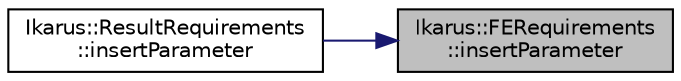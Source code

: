 digraph "Ikarus::FERequirements::insertParameter"
{
 // LATEX_PDF_SIZE
  edge [fontname="Helvetica",fontsize="10",labelfontname="Helvetica",labelfontsize="10"];
  node [fontname="Helvetica",fontsize="10",shape=record];
  rankdir="RL";
  Node1 [label="Ikarus::FERequirements\l::insertParameter",height=0.2,width=0.4,color="black", fillcolor="grey75", style="filled", fontcolor="black",tooltip="Insert a parameter into the requirements."];
  Node1 -> Node2 [dir="back",color="midnightblue",fontsize="10",style="solid",fontname="Helvetica"];
  Node2 [label="Ikarus::ResultRequirements\l::insertParameter",height=0.2,width=0.4,color="black", fillcolor="white", style="filled",URL="$a01262.html#a3ee8e39fcf1acce22dc1b5c36c70a1fd",tooltip="Insert a parameter into the finite element requirements."];
}
